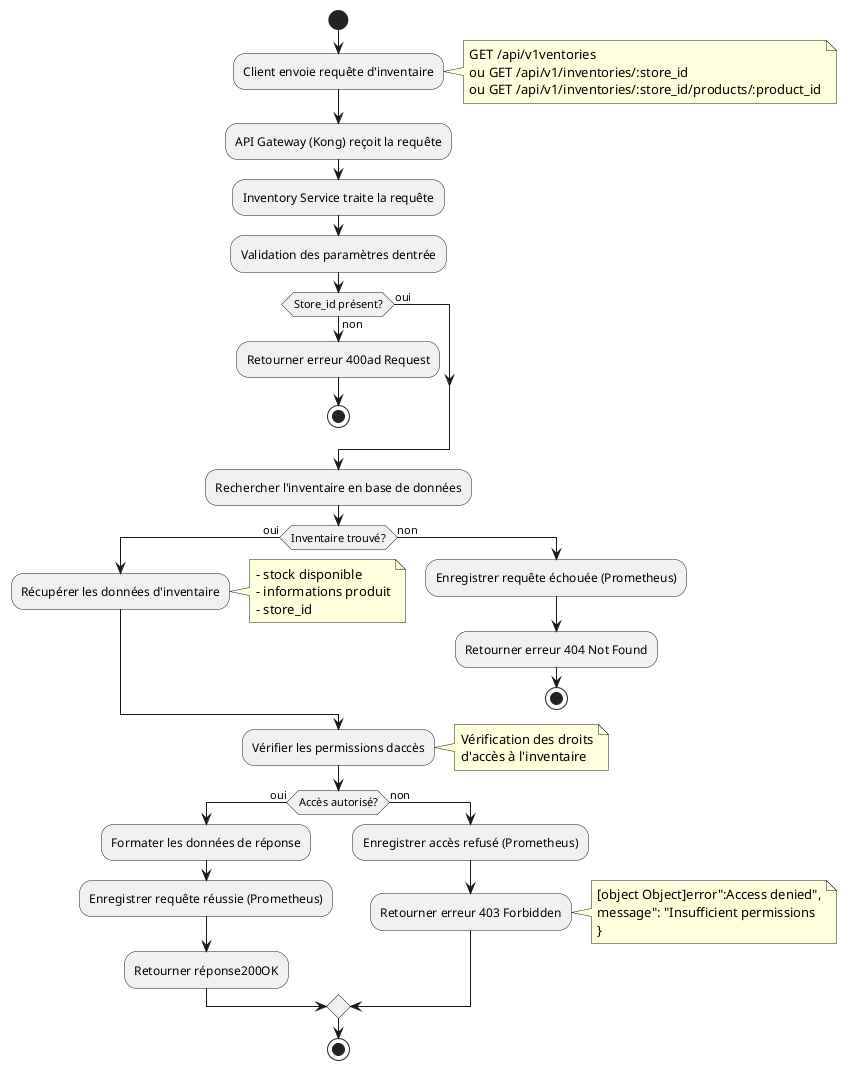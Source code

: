 @startuml inventory-get

start

:Client envoie requête d'inventaire;
note right
  GET /api/v1ventories
  ou GET /api/v1/inventories/:store_id
  ou GET /api/v1/inventories/:store_id/products/:product_id
end note

:API Gateway (Kong) reçoit la requête;

:Inventory Service traite la requête;

:Validation des paramètres dentrée;
if (Store_id présent?) then (oui)
else (non)
  :Retourner erreur 400ad Request;
  stop
endif

:Rechercher l'inventaire en base de données;

if (Inventaire trouvé?) then (oui)
  :Récupérer les données d'inventaire;
  note right
    - stock disponible
    - informations produit
    - store_id
  end note
else (non)
  :Enregistrer requête échouée (Prometheus);
  :Retourner erreur 404 Not Found;
  stop
endif

:Vérifier les permissions daccès;
note right
  Vérification des droits
  d'accès à l'inventaire
end note

if (Accès autorisé?) then (oui)
  :Formater les données de réponse;
  
  :Enregistrer requête réussie (Prometheus);
  
  :Retourner réponse200OK;
  
else (non)
  :Enregistrer accès refusé (Prometheus);
  :Retourner erreur 403 Forbidden;
  note right
    [object Object]error":Access denied",
    message": "Insufficient permissions
    }
  end note
endif

stop

@enduml 